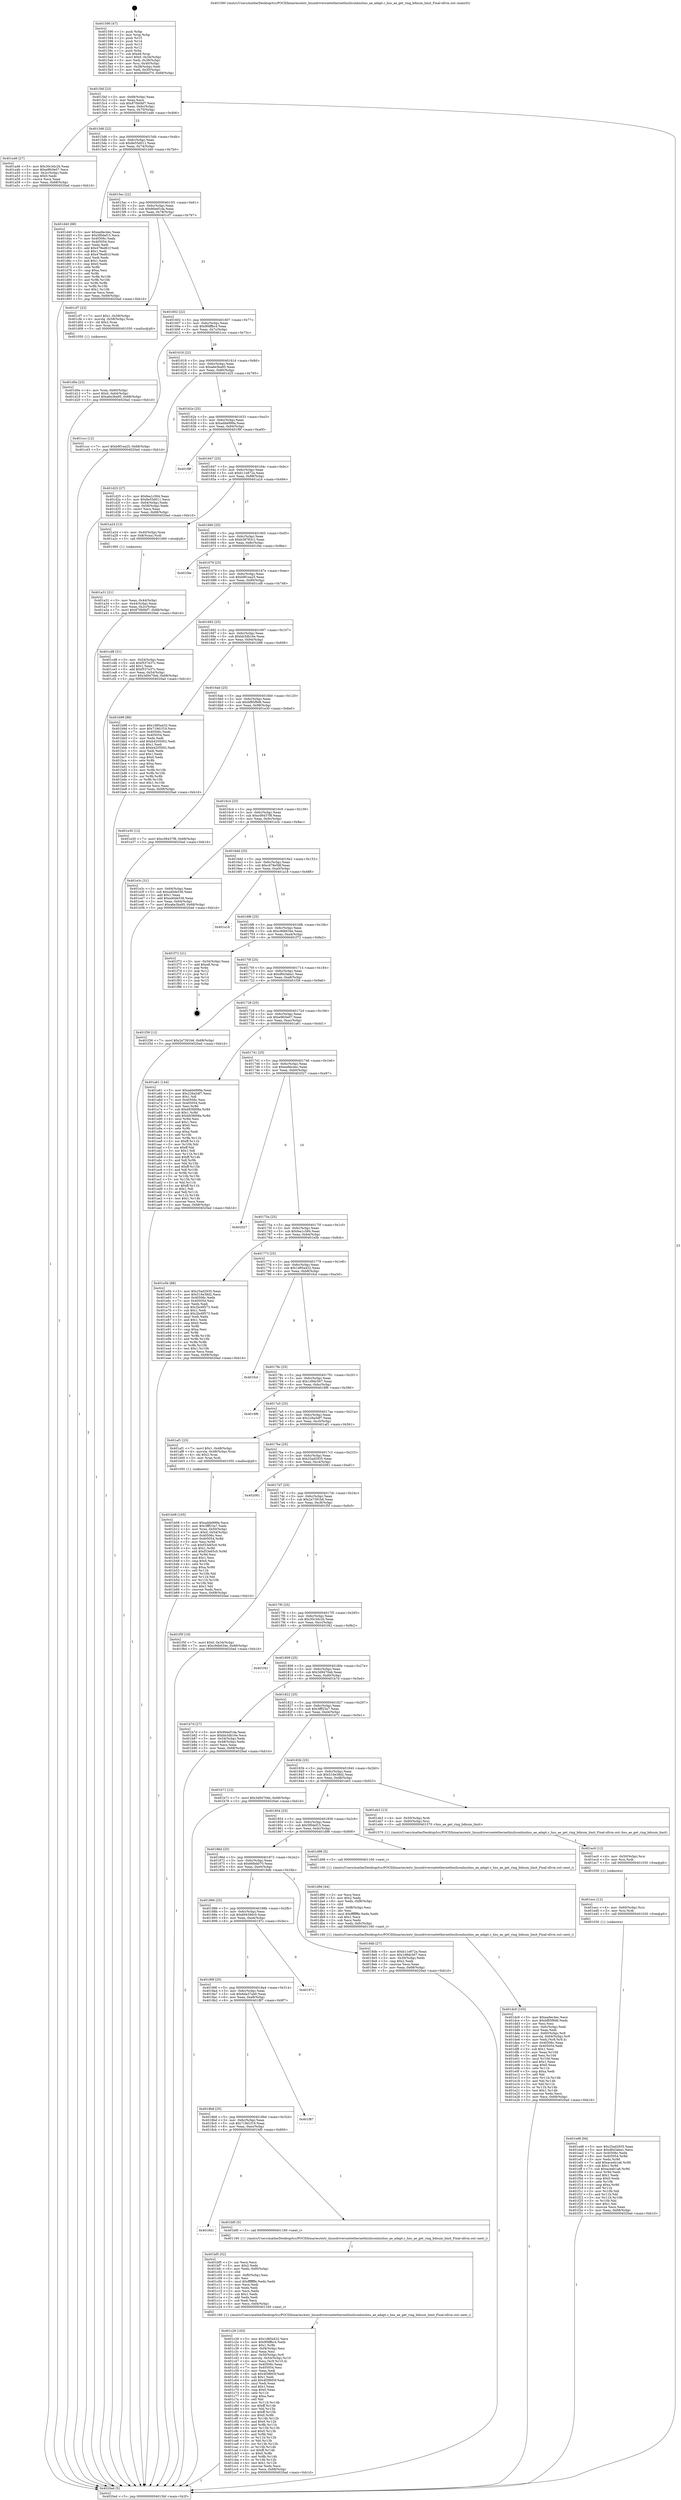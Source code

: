 digraph "0x401590" {
  label = "0x401590 (/mnt/c/Users/mathe/Desktop/tcc/POCII/binaries/extr_linuxdriversnetethernethisiliconhnshns_ae_adapt.c_hns_ae_get_ring_bdnum_limit_Final-ollvm.out::main(0))"
  labelloc = "t"
  node[shape=record]

  Entry [label="",width=0.3,height=0.3,shape=circle,fillcolor=black,style=filled]
  "0x4015bf" [label="{
     0x4015bf [23]\l
     | [instrs]\l
     &nbsp;&nbsp;0x4015bf \<+3\>: mov -0x68(%rbp),%eax\l
     &nbsp;&nbsp;0x4015c2 \<+2\>: mov %eax,%ecx\l
     &nbsp;&nbsp;0x4015c4 \<+6\>: sub $0x870b0bf7,%ecx\l
     &nbsp;&nbsp;0x4015ca \<+3\>: mov %eax,-0x6c(%rbp)\l
     &nbsp;&nbsp;0x4015cd \<+3\>: mov %ecx,-0x70(%rbp)\l
     &nbsp;&nbsp;0x4015d0 \<+6\>: je 0000000000401a46 \<main+0x4b6\>\l
  }"]
  "0x401a46" [label="{
     0x401a46 [27]\l
     | [instrs]\l
     &nbsp;&nbsp;0x401a46 \<+5\>: mov $0x30c3dc2b,%eax\l
     &nbsp;&nbsp;0x401a4b \<+5\>: mov $0xe9fc0e07,%ecx\l
     &nbsp;&nbsp;0x401a50 \<+3\>: mov -0x2c(%rbp),%edx\l
     &nbsp;&nbsp;0x401a53 \<+3\>: cmp $0x0,%edx\l
     &nbsp;&nbsp;0x401a56 \<+3\>: cmove %ecx,%eax\l
     &nbsp;&nbsp;0x401a59 \<+3\>: mov %eax,-0x68(%rbp)\l
     &nbsp;&nbsp;0x401a5c \<+5\>: jmp 00000000004020ad \<main+0xb1d\>\l
  }"]
  "0x4015d6" [label="{
     0x4015d6 [22]\l
     | [instrs]\l
     &nbsp;&nbsp;0x4015d6 \<+5\>: jmp 00000000004015db \<main+0x4b\>\l
     &nbsp;&nbsp;0x4015db \<+3\>: mov -0x6c(%rbp),%eax\l
     &nbsp;&nbsp;0x4015de \<+5\>: sub $0x8e55d011,%eax\l
     &nbsp;&nbsp;0x4015e3 \<+3\>: mov %eax,-0x74(%rbp)\l
     &nbsp;&nbsp;0x4015e6 \<+6\>: je 0000000000401d40 \<main+0x7b0\>\l
  }"]
  Exit [label="",width=0.3,height=0.3,shape=circle,fillcolor=black,style=filled,peripheries=2]
  "0x401d40" [label="{
     0x401d40 [88]\l
     | [instrs]\l
     &nbsp;&nbsp;0x401d40 \<+5\>: mov $0xea9ec4ec,%eax\l
     &nbsp;&nbsp;0x401d45 \<+5\>: mov $0x5f0def15,%ecx\l
     &nbsp;&nbsp;0x401d4a \<+7\>: mov 0x40506c,%edx\l
     &nbsp;&nbsp;0x401d51 \<+7\>: mov 0x405054,%esi\l
     &nbsp;&nbsp;0x401d58 \<+2\>: mov %edx,%edi\l
     &nbsp;&nbsp;0x401d5a \<+6\>: add $0x479ed61f,%edi\l
     &nbsp;&nbsp;0x401d60 \<+3\>: sub $0x1,%edi\l
     &nbsp;&nbsp;0x401d63 \<+6\>: sub $0x479ed61f,%edi\l
     &nbsp;&nbsp;0x401d69 \<+3\>: imul %edi,%edx\l
     &nbsp;&nbsp;0x401d6c \<+3\>: and $0x1,%edx\l
     &nbsp;&nbsp;0x401d6f \<+3\>: cmp $0x0,%edx\l
     &nbsp;&nbsp;0x401d72 \<+4\>: sete %r8b\l
     &nbsp;&nbsp;0x401d76 \<+3\>: cmp $0xa,%esi\l
     &nbsp;&nbsp;0x401d79 \<+4\>: setl %r9b\l
     &nbsp;&nbsp;0x401d7d \<+3\>: mov %r8b,%r10b\l
     &nbsp;&nbsp;0x401d80 \<+3\>: and %r9b,%r10b\l
     &nbsp;&nbsp;0x401d83 \<+3\>: xor %r9b,%r8b\l
     &nbsp;&nbsp;0x401d86 \<+3\>: or %r8b,%r10b\l
     &nbsp;&nbsp;0x401d89 \<+4\>: test $0x1,%r10b\l
     &nbsp;&nbsp;0x401d8d \<+3\>: cmovne %ecx,%eax\l
     &nbsp;&nbsp;0x401d90 \<+3\>: mov %eax,-0x68(%rbp)\l
     &nbsp;&nbsp;0x401d93 \<+5\>: jmp 00000000004020ad \<main+0xb1d\>\l
  }"]
  "0x4015ec" [label="{
     0x4015ec [22]\l
     | [instrs]\l
     &nbsp;&nbsp;0x4015ec \<+5\>: jmp 00000000004015f1 \<main+0x61\>\l
     &nbsp;&nbsp;0x4015f1 \<+3\>: mov -0x6c(%rbp),%eax\l
     &nbsp;&nbsp;0x4015f4 \<+5\>: sub $0x90eef1da,%eax\l
     &nbsp;&nbsp;0x4015f9 \<+3\>: mov %eax,-0x78(%rbp)\l
     &nbsp;&nbsp;0x4015fc \<+6\>: je 0000000000401cf7 \<main+0x767\>\l
  }"]
  "0x401ed8" [label="{
     0x401ed8 [94]\l
     | [instrs]\l
     &nbsp;&nbsp;0x401ed8 \<+5\>: mov $0x25ad2935,%eax\l
     &nbsp;&nbsp;0x401edd \<+5\>: mov $0xd843aba1,%ecx\l
     &nbsp;&nbsp;0x401ee2 \<+7\>: mov 0x40506c,%edx\l
     &nbsp;&nbsp;0x401ee9 \<+8\>: mov 0x405054,%r8d\l
     &nbsp;&nbsp;0x401ef1 \<+3\>: mov %edx,%r9d\l
     &nbsp;&nbsp;0x401ef4 \<+7\>: add $0xaceeb1a6,%r9d\l
     &nbsp;&nbsp;0x401efb \<+4\>: sub $0x1,%r9d\l
     &nbsp;&nbsp;0x401eff \<+7\>: sub $0xaceeb1a6,%r9d\l
     &nbsp;&nbsp;0x401f06 \<+4\>: imul %r9d,%edx\l
     &nbsp;&nbsp;0x401f0a \<+3\>: and $0x1,%edx\l
     &nbsp;&nbsp;0x401f0d \<+3\>: cmp $0x0,%edx\l
     &nbsp;&nbsp;0x401f10 \<+4\>: sete %r10b\l
     &nbsp;&nbsp;0x401f14 \<+4\>: cmp $0xa,%r8d\l
     &nbsp;&nbsp;0x401f18 \<+4\>: setl %r11b\l
     &nbsp;&nbsp;0x401f1c \<+3\>: mov %r10b,%bl\l
     &nbsp;&nbsp;0x401f1f \<+3\>: and %r11b,%bl\l
     &nbsp;&nbsp;0x401f22 \<+3\>: xor %r11b,%r10b\l
     &nbsp;&nbsp;0x401f25 \<+3\>: or %r10b,%bl\l
     &nbsp;&nbsp;0x401f28 \<+3\>: test $0x1,%bl\l
     &nbsp;&nbsp;0x401f2b \<+3\>: cmovne %ecx,%eax\l
     &nbsp;&nbsp;0x401f2e \<+3\>: mov %eax,-0x68(%rbp)\l
     &nbsp;&nbsp;0x401f31 \<+5\>: jmp 00000000004020ad \<main+0xb1d\>\l
  }"]
  "0x401cf7" [label="{
     0x401cf7 [23]\l
     | [instrs]\l
     &nbsp;&nbsp;0x401cf7 \<+7\>: movl $0x1,-0x58(%rbp)\l
     &nbsp;&nbsp;0x401cfe \<+4\>: movslq -0x58(%rbp),%rax\l
     &nbsp;&nbsp;0x401d02 \<+4\>: shl $0x2,%rax\l
     &nbsp;&nbsp;0x401d06 \<+3\>: mov %rax,%rdi\l
     &nbsp;&nbsp;0x401d09 \<+5\>: call 0000000000401050 \<malloc@plt\>\l
     | [calls]\l
     &nbsp;&nbsp;0x401050 \{1\} (unknown)\l
  }"]
  "0x401602" [label="{
     0x401602 [22]\l
     | [instrs]\l
     &nbsp;&nbsp;0x401602 \<+5\>: jmp 0000000000401607 \<main+0x77\>\l
     &nbsp;&nbsp;0x401607 \<+3\>: mov -0x6c(%rbp),%eax\l
     &nbsp;&nbsp;0x40160a \<+5\>: sub $0x9f4ffbc4,%eax\l
     &nbsp;&nbsp;0x40160f \<+3\>: mov %eax,-0x7c(%rbp)\l
     &nbsp;&nbsp;0x401612 \<+6\>: je 0000000000401ccc \<main+0x73c\>\l
  }"]
  "0x401ecc" [label="{
     0x401ecc [12]\l
     | [instrs]\l
     &nbsp;&nbsp;0x401ecc \<+4\>: mov -0x60(%rbp),%rsi\l
     &nbsp;&nbsp;0x401ed0 \<+3\>: mov %rsi,%rdi\l
     &nbsp;&nbsp;0x401ed3 \<+5\>: call 0000000000401030 \<free@plt\>\l
     | [calls]\l
     &nbsp;&nbsp;0x401030 \{1\} (unknown)\l
  }"]
  "0x401ccc" [label="{
     0x401ccc [12]\l
     | [instrs]\l
     &nbsp;&nbsp;0x401ccc \<+7\>: movl $0xb9f1ea25,-0x68(%rbp)\l
     &nbsp;&nbsp;0x401cd3 \<+5\>: jmp 00000000004020ad \<main+0xb1d\>\l
  }"]
  "0x401618" [label="{
     0x401618 [22]\l
     | [instrs]\l
     &nbsp;&nbsp;0x401618 \<+5\>: jmp 000000000040161d \<main+0x8d\>\l
     &nbsp;&nbsp;0x40161d \<+3\>: mov -0x6c(%rbp),%eax\l
     &nbsp;&nbsp;0x401620 \<+5\>: sub $0xa6e3ba95,%eax\l
     &nbsp;&nbsp;0x401625 \<+3\>: mov %eax,-0x80(%rbp)\l
     &nbsp;&nbsp;0x401628 \<+6\>: je 0000000000401d25 \<main+0x795\>\l
  }"]
  "0x401ec0" [label="{
     0x401ec0 [12]\l
     | [instrs]\l
     &nbsp;&nbsp;0x401ec0 \<+4\>: mov -0x50(%rbp),%rsi\l
     &nbsp;&nbsp;0x401ec4 \<+3\>: mov %rsi,%rdi\l
     &nbsp;&nbsp;0x401ec7 \<+5\>: call 0000000000401030 \<free@plt\>\l
     | [calls]\l
     &nbsp;&nbsp;0x401030 \{1\} (unknown)\l
  }"]
  "0x401d25" [label="{
     0x401d25 [27]\l
     | [instrs]\l
     &nbsp;&nbsp;0x401d25 \<+5\>: mov $0xfea1c584,%eax\l
     &nbsp;&nbsp;0x401d2a \<+5\>: mov $0x8e55d011,%ecx\l
     &nbsp;&nbsp;0x401d2f \<+3\>: mov -0x64(%rbp),%edx\l
     &nbsp;&nbsp;0x401d32 \<+3\>: cmp -0x58(%rbp),%edx\l
     &nbsp;&nbsp;0x401d35 \<+3\>: cmovl %ecx,%eax\l
     &nbsp;&nbsp;0x401d38 \<+3\>: mov %eax,-0x68(%rbp)\l
     &nbsp;&nbsp;0x401d3b \<+5\>: jmp 00000000004020ad \<main+0xb1d\>\l
  }"]
  "0x40162e" [label="{
     0x40162e [25]\l
     | [instrs]\l
     &nbsp;&nbsp;0x40162e \<+5\>: jmp 0000000000401633 \<main+0xa3\>\l
     &nbsp;&nbsp;0x401633 \<+3\>: mov -0x6c(%rbp),%eax\l
     &nbsp;&nbsp;0x401636 \<+5\>: sub $0xadde999a,%eax\l
     &nbsp;&nbsp;0x40163b \<+6\>: mov %eax,-0x84(%rbp)\l
     &nbsp;&nbsp;0x401641 \<+6\>: je 0000000000401f9f \<main+0xa0f\>\l
  }"]
  "0x401dc9" [label="{
     0x401dc9 [103]\l
     | [instrs]\l
     &nbsp;&nbsp;0x401dc9 \<+5\>: mov $0xea9ec4ec,%ecx\l
     &nbsp;&nbsp;0x401dce \<+5\>: mov $0xbf85f9d6,%edx\l
     &nbsp;&nbsp;0x401dd3 \<+2\>: xor %esi,%esi\l
     &nbsp;&nbsp;0x401dd5 \<+6\>: mov -0xfc(%rbp),%edi\l
     &nbsp;&nbsp;0x401ddb \<+3\>: imul %eax,%edi\l
     &nbsp;&nbsp;0x401dde \<+4\>: mov -0x60(%rbp),%r8\l
     &nbsp;&nbsp;0x401de2 \<+4\>: movslq -0x64(%rbp),%r9\l
     &nbsp;&nbsp;0x401de6 \<+4\>: mov %edi,(%r8,%r9,4)\l
     &nbsp;&nbsp;0x401dea \<+7\>: mov 0x40506c,%eax\l
     &nbsp;&nbsp;0x401df1 \<+7\>: mov 0x405054,%edi\l
     &nbsp;&nbsp;0x401df8 \<+3\>: sub $0x1,%esi\l
     &nbsp;&nbsp;0x401dfb \<+3\>: mov %eax,%r10d\l
     &nbsp;&nbsp;0x401dfe \<+3\>: add %esi,%r10d\l
     &nbsp;&nbsp;0x401e01 \<+4\>: imul %r10d,%eax\l
     &nbsp;&nbsp;0x401e05 \<+3\>: and $0x1,%eax\l
     &nbsp;&nbsp;0x401e08 \<+3\>: cmp $0x0,%eax\l
     &nbsp;&nbsp;0x401e0b \<+4\>: sete %r11b\l
     &nbsp;&nbsp;0x401e0f \<+3\>: cmp $0xa,%edi\l
     &nbsp;&nbsp;0x401e12 \<+3\>: setl %bl\l
     &nbsp;&nbsp;0x401e15 \<+3\>: mov %r11b,%r14b\l
     &nbsp;&nbsp;0x401e18 \<+3\>: and %bl,%r14b\l
     &nbsp;&nbsp;0x401e1b \<+3\>: xor %bl,%r11b\l
     &nbsp;&nbsp;0x401e1e \<+3\>: or %r11b,%r14b\l
     &nbsp;&nbsp;0x401e21 \<+4\>: test $0x1,%r14b\l
     &nbsp;&nbsp;0x401e25 \<+3\>: cmovne %edx,%ecx\l
     &nbsp;&nbsp;0x401e28 \<+3\>: mov %ecx,-0x68(%rbp)\l
     &nbsp;&nbsp;0x401e2b \<+5\>: jmp 00000000004020ad \<main+0xb1d\>\l
  }"]
  "0x401f9f" [label="{
     0x401f9f\l
  }", style=dashed]
  "0x401647" [label="{
     0x401647 [25]\l
     | [instrs]\l
     &nbsp;&nbsp;0x401647 \<+5\>: jmp 000000000040164c \<main+0xbc\>\l
     &nbsp;&nbsp;0x40164c \<+3\>: mov -0x6c(%rbp),%eax\l
     &nbsp;&nbsp;0x40164f \<+5\>: sub $0xb11e872a,%eax\l
     &nbsp;&nbsp;0x401654 \<+6\>: mov %eax,-0x88(%rbp)\l
     &nbsp;&nbsp;0x40165a \<+6\>: je 0000000000401a24 \<main+0x494\>\l
  }"]
  "0x401d9d" [label="{
     0x401d9d [44]\l
     | [instrs]\l
     &nbsp;&nbsp;0x401d9d \<+2\>: xor %ecx,%ecx\l
     &nbsp;&nbsp;0x401d9f \<+5\>: mov $0x2,%edx\l
     &nbsp;&nbsp;0x401da4 \<+6\>: mov %edx,-0xf8(%rbp)\l
     &nbsp;&nbsp;0x401daa \<+1\>: cltd\l
     &nbsp;&nbsp;0x401dab \<+6\>: mov -0xf8(%rbp),%esi\l
     &nbsp;&nbsp;0x401db1 \<+2\>: idiv %esi\l
     &nbsp;&nbsp;0x401db3 \<+6\>: imul $0xfffffffe,%edx,%edx\l
     &nbsp;&nbsp;0x401db9 \<+3\>: sub $0x1,%ecx\l
     &nbsp;&nbsp;0x401dbc \<+2\>: sub %ecx,%edx\l
     &nbsp;&nbsp;0x401dbe \<+6\>: mov %edx,-0xfc(%rbp)\l
     &nbsp;&nbsp;0x401dc4 \<+5\>: call 0000000000401160 \<next_i\>\l
     | [calls]\l
     &nbsp;&nbsp;0x401160 \{1\} (/mnt/c/Users/mathe/Desktop/tcc/POCII/binaries/extr_linuxdriversnetethernethisiliconhnshns_ae_adapt.c_hns_ae_get_ring_bdnum_limit_Final-ollvm.out::next_i)\l
  }"]
  "0x401a24" [label="{
     0x401a24 [13]\l
     | [instrs]\l
     &nbsp;&nbsp;0x401a24 \<+4\>: mov -0x40(%rbp),%rax\l
     &nbsp;&nbsp;0x401a28 \<+4\>: mov 0x8(%rax),%rdi\l
     &nbsp;&nbsp;0x401a2c \<+5\>: call 0000000000401060 \<atoi@plt\>\l
     | [calls]\l
     &nbsp;&nbsp;0x401060 \{1\} (unknown)\l
  }"]
  "0x401660" [label="{
     0x401660 [25]\l
     | [instrs]\l
     &nbsp;&nbsp;0x401660 \<+5\>: jmp 0000000000401665 \<main+0xd5\>\l
     &nbsp;&nbsp;0x401665 \<+3\>: mov -0x6c(%rbp),%eax\l
     &nbsp;&nbsp;0x401668 \<+5\>: sub $0xb38783c1,%eax\l
     &nbsp;&nbsp;0x40166d \<+6\>: mov %eax,-0x8c(%rbp)\l
     &nbsp;&nbsp;0x401673 \<+6\>: je 0000000000401f4e \<main+0x9be\>\l
  }"]
  "0x401d0e" [label="{
     0x401d0e [23]\l
     | [instrs]\l
     &nbsp;&nbsp;0x401d0e \<+4\>: mov %rax,-0x60(%rbp)\l
     &nbsp;&nbsp;0x401d12 \<+7\>: movl $0x0,-0x64(%rbp)\l
     &nbsp;&nbsp;0x401d19 \<+7\>: movl $0xa6e3ba95,-0x68(%rbp)\l
     &nbsp;&nbsp;0x401d20 \<+5\>: jmp 00000000004020ad \<main+0xb1d\>\l
  }"]
  "0x401f4e" [label="{
     0x401f4e\l
  }", style=dashed]
  "0x401679" [label="{
     0x401679 [25]\l
     | [instrs]\l
     &nbsp;&nbsp;0x401679 \<+5\>: jmp 000000000040167e \<main+0xee\>\l
     &nbsp;&nbsp;0x40167e \<+3\>: mov -0x6c(%rbp),%eax\l
     &nbsp;&nbsp;0x401681 \<+5\>: sub $0xb9f1ea25,%eax\l
     &nbsp;&nbsp;0x401686 \<+6\>: mov %eax,-0x90(%rbp)\l
     &nbsp;&nbsp;0x40168c \<+6\>: je 0000000000401cd8 \<main+0x748\>\l
  }"]
  "0x401c29" [label="{
     0x401c29 [163]\l
     | [instrs]\l
     &nbsp;&nbsp;0x401c29 \<+5\>: mov $0x1d85a432,%ecx\l
     &nbsp;&nbsp;0x401c2e \<+5\>: mov $0x9f4ffbc4,%edx\l
     &nbsp;&nbsp;0x401c33 \<+3\>: mov $0x1,%r8b\l
     &nbsp;&nbsp;0x401c36 \<+6\>: mov -0xf4(%rbp),%esi\l
     &nbsp;&nbsp;0x401c3c \<+3\>: imul %eax,%esi\l
     &nbsp;&nbsp;0x401c3f \<+4\>: mov -0x50(%rbp),%r9\l
     &nbsp;&nbsp;0x401c43 \<+4\>: movslq -0x54(%rbp),%r10\l
     &nbsp;&nbsp;0x401c47 \<+4\>: mov %esi,(%r9,%r10,4)\l
     &nbsp;&nbsp;0x401c4b \<+7\>: mov 0x40506c,%eax\l
     &nbsp;&nbsp;0x401c52 \<+7\>: mov 0x405054,%esi\l
     &nbsp;&nbsp;0x401c59 \<+2\>: mov %eax,%edi\l
     &nbsp;&nbsp;0x401c5b \<+6\>: sub $0x4f3f665f,%edi\l
     &nbsp;&nbsp;0x401c61 \<+3\>: sub $0x1,%edi\l
     &nbsp;&nbsp;0x401c64 \<+6\>: add $0x4f3f665f,%edi\l
     &nbsp;&nbsp;0x401c6a \<+3\>: imul %edi,%eax\l
     &nbsp;&nbsp;0x401c6d \<+3\>: and $0x1,%eax\l
     &nbsp;&nbsp;0x401c70 \<+3\>: cmp $0x0,%eax\l
     &nbsp;&nbsp;0x401c73 \<+4\>: sete %r11b\l
     &nbsp;&nbsp;0x401c77 \<+3\>: cmp $0xa,%esi\l
     &nbsp;&nbsp;0x401c7a \<+3\>: setl %bl\l
     &nbsp;&nbsp;0x401c7d \<+3\>: mov %r11b,%r14b\l
     &nbsp;&nbsp;0x401c80 \<+4\>: xor $0xff,%r14b\l
     &nbsp;&nbsp;0x401c84 \<+3\>: mov %bl,%r15b\l
     &nbsp;&nbsp;0x401c87 \<+4\>: xor $0xff,%r15b\l
     &nbsp;&nbsp;0x401c8b \<+4\>: xor $0x0,%r8b\l
     &nbsp;&nbsp;0x401c8f \<+3\>: mov %r14b,%r12b\l
     &nbsp;&nbsp;0x401c92 \<+4\>: and $0x0,%r12b\l
     &nbsp;&nbsp;0x401c96 \<+3\>: and %r8b,%r11b\l
     &nbsp;&nbsp;0x401c99 \<+3\>: mov %r15b,%r13b\l
     &nbsp;&nbsp;0x401c9c \<+4\>: and $0x0,%r13b\l
     &nbsp;&nbsp;0x401ca0 \<+3\>: and %r8b,%bl\l
     &nbsp;&nbsp;0x401ca3 \<+3\>: or %r11b,%r12b\l
     &nbsp;&nbsp;0x401ca6 \<+3\>: or %bl,%r13b\l
     &nbsp;&nbsp;0x401ca9 \<+3\>: xor %r13b,%r12b\l
     &nbsp;&nbsp;0x401cac \<+3\>: or %r15b,%r14b\l
     &nbsp;&nbsp;0x401caf \<+4\>: xor $0xff,%r14b\l
     &nbsp;&nbsp;0x401cb3 \<+4\>: or $0x0,%r8b\l
     &nbsp;&nbsp;0x401cb7 \<+3\>: and %r8b,%r14b\l
     &nbsp;&nbsp;0x401cba \<+3\>: or %r14b,%r12b\l
     &nbsp;&nbsp;0x401cbd \<+4\>: test $0x1,%r12b\l
     &nbsp;&nbsp;0x401cc1 \<+3\>: cmovne %edx,%ecx\l
     &nbsp;&nbsp;0x401cc4 \<+3\>: mov %ecx,-0x68(%rbp)\l
     &nbsp;&nbsp;0x401cc7 \<+5\>: jmp 00000000004020ad \<main+0xb1d\>\l
  }"]
  "0x401cd8" [label="{
     0x401cd8 [31]\l
     | [instrs]\l
     &nbsp;&nbsp;0x401cd8 \<+3\>: mov -0x54(%rbp),%eax\l
     &nbsp;&nbsp;0x401cdb \<+5\>: sub $0xf537e37c,%eax\l
     &nbsp;&nbsp;0x401ce0 \<+3\>: add $0x1,%eax\l
     &nbsp;&nbsp;0x401ce3 \<+5\>: add $0xf537e37c,%eax\l
     &nbsp;&nbsp;0x401ce8 \<+3\>: mov %eax,-0x54(%rbp)\l
     &nbsp;&nbsp;0x401ceb \<+7\>: movl $0x3d9470eb,-0x68(%rbp)\l
     &nbsp;&nbsp;0x401cf2 \<+5\>: jmp 00000000004020ad \<main+0xb1d\>\l
  }"]
  "0x401692" [label="{
     0x401692 [25]\l
     | [instrs]\l
     &nbsp;&nbsp;0x401692 \<+5\>: jmp 0000000000401697 \<main+0x107\>\l
     &nbsp;&nbsp;0x401697 \<+3\>: mov -0x6c(%rbp),%eax\l
     &nbsp;&nbsp;0x40169a \<+5\>: sub $0xbb3db16e,%eax\l
     &nbsp;&nbsp;0x40169f \<+6\>: mov %eax,-0x94(%rbp)\l
     &nbsp;&nbsp;0x4016a5 \<+6\>: je 0000000000401b98 \<main+0x608\>\l
  }"]
  "0x401bf5" [label="{
     0x401bf5 [52]\l
     | [instrs]\l
     &nbsp;&nbsp;0x401bf5 \<+2\>: xor %ecx,%ecx\l
     &nbsp;&nbsp;0x401bf7 \<+5\>: mov $0x2,%edx\l
     &nbsp;&nbsp;0x401bfc \<+6\>: mov %edx,-0xf0(%rbp)\l
     &nbsp;&nbsp;0x401c02 \<+1\>: cltd\l
     &nbsp;&nbsp;0x401c03 \<+6\>: mov -0xf0(%rbp),%esi\l
     &nbsp;&nbsp;0x401c09 \<+2\>: idiv %esi\l
     &nbsp;&nbsp;0x401c0b \<+6\>: imul $0xfffffffe,%edx,%edx\l
     &nbsp;&nbsp;0x401c11 \<+2\>: mov %ecx,%edi\l
     &nbsp;&nbsp;0x401c13 \<+2\>: sub %edx,%edi\l
     &nbsp;&nbsp;0x401c15 \<+2\>: mov %ecx,%edx\l
     &nbsp;&nbsp;0x401c17 \<+3\>: sub $0x1,%edx\l
     &nbsp;&nbsp;0x401c1a \<+2\>: add %edx,%edi\l
     &nbsp;&nbsp;0x401c1c \<+2\>: sub %edi,%ecx\l
     &nbsp;&nbsp;0x401c1e \<+6\>: mov %ecx,-0xf4(%rbp)\l
     &nbsp;&nbsp;0x401c24 \<+5\>: call 0000000000401160 \<next_i\>\l
     | [calls]\l
     &nbsp;&nbsp;0x401160 \{1\} (/mnt/c/Users/mathe/Desktop/tcc/POCII/binaries/extr_linuxdriversnetethernethisiliconhnshns_ae_adapt.c_hns_ae_get_ring_bdnum_limit_Final-ollvm.out::next_i)\l
  }"]
  "0x401b98" [label="{
     0x401b98 [88]\l
     | [instrs]\l
     &nbsp;&nbsp;0x401b98 \<+5\>: mov $0x1d85a432,%eax\l
     &nbsp;&nbsp;0x401b9d \<+5\>: mov $0x719d1f19,%ecx\l
     &nbsp;&nbsp;0x401ba2 \<+7\>: mov 0x40506c,%edx\l
     &nbsp;&nbsp;0x401ba9 \<+7\>: mov 0x405054,%esi\l
     &nbsp;&nbsp;0x401bb0 \<+2\>: mov %edx,%edi\l
     &nbsp;&nbsp;0x401bb2 \<+6\>: add $0xb4205002,%edi\l
     &nbsp;&nbsp;0x401bb8 \<+3\>: sub $0x1,%edi\l
     &nbsp;&nbsp;0x401bbb \<+6\>: sub $0xb4205002,%edi\l
     &nbsp;&nbsp;0x401bc1 \<+3\>: imul %edi,%edx\l
     &nbsp;&nbsp;0x401bc4 \<+3\>: and $0x1,%edx\l
     &nbsp;&nbsp;0x401bc7 \<+3\>: cmp $0x0,%edx\l
     &nbsp;&nbsp;0x401bca \<+4\>: sete %r8b\l
     &nbsp;&nbsp;0x401bce \<+3\>: cmp $0xa,%esi\l
     &nbsp;&nbsp;0x401bd1 \<+4\>: setl %r9b\l
     &nbsp;&nbsp;0x401bd5 \<+3\>: mov %r8b,%r10b\l
     &nbsp;&nbsp;0x401bd8 \<+3\>: and %r9b,%r10b\l
     &nbsp;&nbsp;0x401bdb \<+3\>: xor %r9b,%r8b\l
     &nbsp;&nbsp;0x401bde \<+3\>: or %r8b,%r10b\l
     &nbsp;&nbsp;0x401be1 \<+4\>: test $0x1,%r10b\l
     &nbsp;&nbsp;0x401be5 \<+3\>: cmovne %ecx,%eax\l
     &nbsp;&nbsp;0x401be8 \<+3\>: mov %eax,-0x68(%rbp)\l
     &nbsp;&nbsp;0x401beb \<+5\>: jmp 00000000004020ad \<main+0xb1d\>\l
  }"]
  "0x4016ab" [label="{
     0x4016ab [25]\l
     | [instrs]\l
     &nbsp;&nbsp;0x4016ab \<+5\>: jmp 00000000004016b0 \<main+0x120\>\l
     &nbsp;&nbsp;0x4016b0 \<+3\>: mov -0x6c(%rbp),%eax\l
     &nbsp;&nbsp;0x4016b3 \<+5\>: sub $0xbf85f9d6,%eax\l
     &nbsp;&nbsp;0x4016b8 \<+6\>: mov %eax,-0x98(%rbp)\l
     &nbsp;&nbsp;0x4016be \<+6\>: je 0000000000401e30 \<main+0x8a0\>\l
  }"]
  "0x4018d1" [label="{
     0x4018d1\l
  }", style=dashed]
  "0x401e30" [label="{
     0x401e30 [12]\l
     | [instrs]\l
     &nbsp;&nbsp;0x401e30 \<+7\>: movl $0xc08437f8,-0x68(%rbp)\l
     &nbsp;&nbsp;0x401e37 \<+5\>: jmp 00000000004020ad \<main+0xb1d\>\l
  }"]
  "0x4016c4" [label="{
     0x4016c4 [25]\l
     | [instrs]\l
     &nbsp;&nbsp;0x4016c4 \<+5\>: jmp 00000000004016c9 \<main+0x139\>\l
     &nbsp;&nbsp;0x4016c9 \<+3\>: mov -0x6c(%rbp),%eax\l
     &nbsp;&nbsp;0x4016cc \<+5\>: sub $0xc08437f8,%eax\l
     &nbsp;&nbsp;0x4016d1 \<+6\>: mov %eax,-0x9c(%rbp)\l
     &nbsp;&nbsp;0x4016d7 \<+6\>: je 0000000000401e3c \<main+0x8ac\>\l
  }"]
  "0x401bf0" [label="{
     0x401bf0 [5]\l
     | [instrs]\l
     &nbsp;&nbsp;0x401bf0 \<+5\>: call 0000000000401160 \<next_i\>\l
     | [calls]\l
     &nbsp;&nbsp;0x401160 \{1\} (/mnt/c/Users/mathe/Desktop/tcc/POCII/binaries/extr_linuxdriversnetethernethisiliconhnshns_ae_adapt.c_hns_ae_get_ring_bdnum_limit_Final-ollvm.out::next_i)\l
  }"]
  "0x401e3c" [label="{
     0x401e3c [31]\l
     | [instrs]\l
     &nbsp;&nbsp;0x401e3c \<+3\>: mov -0x64(%rbp),%eax\l
     &nbsp;&nbsp;0x401e3f \<+5\>: sub $0xa40de536,%eax\l
     &nbsp;&nbsp;0x401e44 \<+3\>: add $0x1,%eax\l
     &nbsp;&nbsp;0x401e47 \<+5\>: add $0xa40de536,%eax\l
     &nbsp;&nbsp;0x401e4c \<+3\>: mov %eax,-0x64(%rbp)\l
     &nbsp;&nbsp;0x401e4f \<+7\>: movl $0xa6e3ba95,-0x68(%rbp)\l
     &nbsp;&nbsp;0x401e56 \<+5\>: jmp 00000000004020ad \<main+0xb1d\>\l
  }"]
  "0x4016dd" [label="{
     0x4016dd [25]\l
     | [instrs]\l
     &nbsp;&nbsp;0x4016dd \<+5\>: jmp 00000000004016e2 \<main+0x152\>\l
     &nbsp;&nbsp;0x4016e2 \<+3\>: mov -0x6c(%rbp),%eax\l
     &nbsp;&nbsp;0x4016e5 \<+5\>: sub $0xc678e58f,%eax\l
     &nbsp;&nbsp;0x4016ea \<+6\>: mov %eax,-0xa0(%rbp)\l
     &nbsp;&nbsp;0x4016f0 \<+6\>: je 0000000000401a18 \<main+0x488\>\l
  }"]
  "0x4018b8" [label="{
     0x4018b8 [25]\l
     | [instrs]\l
     &nbsp;&nbsp;0x4018b8 \<+5\>: jmp 00000000004018bd \<main+0x32d\>\l
     &nbsp;&nbsp;0x4018bd \<+3\>: mov -0x6c(%rbp),%eax\l
     &nbsp;&nbsp;0x4018c0 \<+5\>: sub $0x719d1f19,%eax\l
     &nbsp;&nbsp;0x4018c5 \<+6\>: mov %eax,-0xec(%rbp)\l
     &nbsp;&nbsp;0x4018cb \<+6\>: je 0000000000401bf0 \<main+0x660\>\l
  }"]
  "0x401a18" [label="{
     0x401a18\l
  }", style=dashed]
  "0x4016f6" [label="{
     0x4016f6 [25]\l
     | [instrs]\l
     &nbsp;&nbsp;0x4016f6 \<+5\>: jmp 00000000004016fb \<main+0x16b\>\l
     &nbsp;&nbsp;0x4016fb \<+3\>: mov -0x6c(%rbp),%eax\l
     &nbsp;&nbsp;0x4016fe \<+5\>: sub $0xc9db634e,%eax\l
     &nbsp;&nbsp;0x401703 \<+6\>: mov %eax,-0xa4(%rbp)\l
     &nbsp;&nbsp;0x401709 \<+6\>: je 0000000000401f72 \<main+0x9e2\>\l
  }"]
  "0x401f87" [label="{
     0x401f87\l
  }", style=dashed]
  "0x401f72" [label="{
     0x401f72 [21]\l
     | [instrs]\l
     &nbsp;&nbsp;0x401f72 \<+3\>: mov -0x34(%rbp),%eax\l
     &nbsp;&nbsp;0x401f75 \<+7\>: add $0xe8,%rsp\l
     &nbsp;&nbsp;0x401f7c \<+1\>: pop %rbx\l
     &nbsp;&nbsp;0x401f7d \<+2\>: pop %r12\l
     &nbsp;&nbsp;0x401f7f \<+2\>: pop %r13\l
     &nbsp;&nbsp;0x401f81 \<+2\>: pop %r14\l
     &nbsp;&nbsp;0x401f83 \<+2\>: pop %r15\l
     &nbsp;&nbsp;0x401f85 \<+1\>: pop %rbp\l
     &nbsp;&nbsp;0x401f86 \<+1\>: ret\l
  }"]
  "0x40170f" [label="{
     0x40170f [25]\l
     | [instrs]\l
     &nbsp;&nbsp;0x40170f \<+5\>: jmp 0000000000401714 \<main+0x184\>\l
     &nbsp;&nbsp;0x401714 \<+3\>: mov -0x6c(%rbp),%eax\l
     &nbsp;&nbsp;0x401717 \<+5\>: sub $0xd843aba1,%eax\l
     &nbsp;&nbsp;0x40171c \<+6\>: mov %eax,-0xa8(%rbp)\l
     &nbsp;&nbsp;0x401722 \<+6\>: je 0000000000401f36 \<main+0x9a6\>\l
  }"]
  "0x40189f" [label="{
     0x40189f [25]\l
     | [instrs]\l
     &nbsp;&nbsp;0x40189f \<+5\>: jmp 00000000004018a4 \<main+0x314\>\l
     &nbsp;&nbsp;0x4018a4 \<+3\>: mov -0x6c(%rbp),%eax\l
     &nbsp;&nbsp;0x4018a7 \<+5\>: sub $0x6da37ab0,%eax\l
     &nbsp;&nbsp;0x4018ac \<+6\>: mov %eax,-0xe8(%rbp)\l
     &nbsp;&nbsp;0x4018b2 \<+6\>: je 0000000000401f87 \<main+0x9f7\>\l
  }"]
  "0x401f36" [label="{
     0x401f36 [12]\l
     | [instrs]\l
     &nbsp;&nbsp;0x401f36 \<+7\>: movl $0x2a7391b6,-0x68(%rbp)\l
     &nbsp;&nbsp;0x401f3d \<+5\>: jmp 00000000004020ad \<main+0xb1d\>\l
  }"]
  "0x401728" [label="{
     0x401728 [25]\l
     | [instrs]\l
     &nbsp;&nbsp;0x401728 \<+5\>: jmp 000000000040172d \<main+0x19d\>\l
     &nbsp;&nbsp;0x40172d \<+3\>: mov -0x6c(%rbp),%eax\l
     &nbsp;&nbsp;0x401730 \<+5\>: sub $0xe9fc0e07,%eax\l
     &nbsp;&nbsp;0x401735 \<+6\>: mov %eax,-0xac(%rbp)\l
     &nbsp;&nbsp;0x40173b \<+6\>: je 0000000000401a61 \<main+0x4d1\>\l
  }"]
  "0x40197c" [label="{
     0x40197c\l
  }", style=dashed]
  "0x401a61" [label="{
     0x401a61 [144]\l
     | [instrs]\l
     &nbsp;&nbsp;0x401a61 \<+5\>: mov $0xadde999a,%eax\l
     &nbsp;&nbsp;0x401a66 \<+5\>: mov $0x226a5df7,%ecx\l
     &nbsp;&nbsp;0x401a6b \<+2\>: mov $0x1,%dl\l
     &nbsp;&nbsp;0x401a6d \<+7\>: mov 0x40506c,%esi\l
     &nbsp;&nbsp;0x401a74 \<+7\>: mov 0x405054,%edi\l
     &nbsp;&nbsp;0x401a7b \<+3\>: mov %esi,%r8d\l
     &nbsp;&nbsp;0x401a7e \<+7\>: sub $0xb83fd08a,%r8d\l
     &nbsp;&nbsp;0x401a85 \<+4\>: sub $0x1,%r8d\l
     &nbsp;&nbsp;0x401a89 \<+7\>: add $0xb83fd08a,%r8d\l
     &nbsp;&nbsp;0x401a90 \<+4\>: imul %r8d,%esi\l
     &nbsp;&nbsp;0x401a94 \<+3\>: and $0x1,%esi\l
     &nbsp;&nbsp;0x401a97 \<+3\>: cmp $0x0,%esi\l
     &nbsp;&nbsp;0x401a9a \<+4\>: sete %r9b\l
     &nbsp;&nbsp;0x401a9e \<+3\>: cmp $0xa,%edi\l
     &nbsp;&nbsp;0x401aa1 \<+4\>: setl %r10b\l
     &nbsp;&nbsp;0x401aa5 \<+3\>: mov %r9b,%r11b\l
     &nbsp;&nbsp;0x401aa8 \<+4\>: xor $0xff,%r11b\l
     &nbsp;&nbsp;0x401aac \<+3\>: mov %r10b,%bl\l
     &nbsp;&nbsp;0x401aaf \<+3\>: xor $0xff,%bl\l
     &nbsp;&nbsp;0x401ab2 \<+3\>: xor $0x1,%dl\l
     &nbsp;&nbsp;0x401ab5 \<+3\>: mov %r11b,%r14b\l
     &nbsp;&nbsp;0x401ab8 \<+4\>: and $0xff,%r14b\l
     &nbsp;&nbsp;0x401abc \<+3\>: and %dl,%r9b\l
     &nbsp;&nbsp;0x401abf \<+3\>: mov %bl,%r15b\l
     &nbsp;&nbsp;0x401ac2 \<+4\>: and $0xff,%r15b\l
     &nbsp;&nbsp;0x401ac6 \<+3\>: and %dl,%r10b\l
     &nbsp;&nbsp;0x401ac9 \<+3\>: or %r9b,%r14b\l
     &nbsp;&nbsp;0x401acc \<+3\>: or %r10b,%r15b\l
     &nbsp;&nbsp;0x401acf \<+3\>: xor %r15b,%r14b\l
     &nbsp;&nbsp;0x401ad2 \<+3\>: or %bl,%r11b\l
     &nbsp;&nbsp;0x401ad5 \<+4\>: xor $0xff,%r11b\l
     &nbsp;&nbsp;0x401ad9 \<+3\>: or $0x1,%dl\l
     &nbsp;&nbsp;0x401adc \<+3\>: and %dl,%r11b\l
     &nbsp;&nbsp;0x401adf \<+3\>: or %r11b,%r14b\l
     &nbsp;&nbsp;0x401ae2 \<+4\>: test $0x1,%r14b\l
     &nbsp;&nbsp;0x401ae6 \<+3\>: cmovne %ecx,%eax\l
     &nbsp;&nbsp;0x401ae9 \<+3\>: mov %eax,-0x68(%rbp)\l
     &nbsp;&nbsp;0x401aec \<+5\>: jmp 00000000004020ad \<main+0xb1d\>\l
  }"]
  "0x401741" [label="{
     0x401741 [25]\l
     | [instrs]\l
     &nbsp;&nbsp;0x401741 \<+5\>: jmp 0000000000401746 \<main+0x1b6\>\l
     &nbsp;&nbsp;0x401746 \<+3\>: mov -0x6c(%rbp),%eax\l
     &nbsp;&nbsp;0x401749 \<+5\>: sub $0xea9ec4ec,%eax\l
     &nbsp;&nbsp;0x40174e \<+6\>: mov %eax,-0xb0(%rbp)\l
     &nbsp;&nbsp;0x401754 \<+6\>: je 0000000000402027 \<main+0xa97\>\l
  }"]
  "0x401b08" [label="{
     0x401b08 [105]\l
     | [instrs]\l
     &nbsp;&nbsp;0x401b08 \<+5\>: mov $0xadde999a,%ecx\l
     &nbsp;&nbsp;0x401b0d \<+5\>: mov $0x3fff23a7,%edx\l
     &nbsp;&nbsp;0x401b12 \<+4\>: mov %rax,-0x50(%rbp)\l
     &nbsp;&nbsp;0x401b16 \<+7\>: movl $0x0,-0x54(%rbp)\l
     &nbsp;&nbsp;0x401b1d \<+7\>: mov 0x40506c,%esi\l
     &nbsp;&nbsp;0x401b24 \<+8\>: mov 0x405054,%r8d\l
     &nbsp;&nbsp;0x401b2c \<+3\>: mov %esi,%r9d\l
     &nbsp;&nbsp;0x401b2f \<+7\>: sub $0xf33e65c0,%r9d\l
     &nbsp;&nbsp;0x401b36 \<+4\>: sub $0x1,%r9d\l
     &nbsp;&nbsp;0x401b3a \<+7\>: add $0xf33e65c0,%r9d\l
     &nbsp;&nbsp;0x401b41 \<+4\>: imul %r9d,%esi\l
     &nbsp;&nbsp;0x401b45 \<+3\>: and $0x1,%esi\l
     &nbsp;&nbsp;0x401b48 \<+3\>: cmp $0x0,%esi\l
     &nbsp;&nbsp;0x401b4b \<+4\>: sete %r10b\l
     &nbsp;&nbsp;0x401b4f \<+4\>: cmp $0xa,%r8d\l
     &nbsp;&nbsp;0x401b53 \<+4\>: setl %r11b\l
     &nbsp;&nbsp;0x401b57 \<+3\>: mov %r10b,%bl\l
     &nbsp;&nbsp;0x401b5a \<+3\>: and %r11b,%bl\l
     &nbsp;&nbsp;0x401b5d \<+3\>: xor %r11b,%r10b\l
     &nbsp;&nbsp;0x401b60 \<+3\>: or %r10b,%bl\l
     &nbsp;&nbsp;0x401b63 \<+3\>: test $0x1,%bl\l
     &nbsp;&nbsp;0x401b66 \<+3\>: cmovne %edx,%ecx\l
     &nbsp;&nbsp;0x401b69 \<+3\>: mov %ecx,-0x68(%rbp)\l
     &nbsp;&nbsp;0x401b6c \<+5\>: jmp 00000000004020ad \<main+0xb1d\>\l
  }"]
  "0x402027" [label="{
     0x402027\l
  }", style=dashed]
  "0x40175a" [label="{
     0x40175a [25]\l
     | [instrs]\l
     &nbsp;&nbsp;0x40175a \<+5\>: jmp 000000000040175f \<main+0x1cf\>\l
     &nbsp;&nbsp;0x40175f \<+3\>: mov -0x6c(%rbp),%eax\l
     &nbsp;&nbsp;0x401762 \<+5\>: sub $0xfea1c584,%eax\l
     &nbsp;&nbsp;0x401767 \<+6\>: mov %eax,-0xb4(%rbp)\l
     &nbsp;&nbsp;0x40176d \<+6\>: je 0000000000401e5b \<main+0x8cb\>\l
  }"]
  "0x401a31" [label="{
     0x401a31 [21]\l
     | [instrs]\l
     &nbsp;&nbsp;0x401a31 \<+3\>: mov %eax,-0x44(%rbp)\l
     &nbsp;&nbsp;0x401a34 \<+3\>: mov -0x44(%rbp),%eax\l
     &nbsp;&nbsp;0x401a37 \<+3\>: mov %eax,-0x2c(%rbp)\l
     &nbsp;&nbsp;0x401a3a \<+7\>: movl $0x870b0bf7,-0x68(%rbp)\l
     &nbsp;&nbsp;0x401a41 \<+5\>: jmp 00000000004020ad \<main+0xb1d\>\l
  }"]
  "0x401e5b" [label="{
     0x401e5b [88]\l
     | [instrs]\l
     &nbsp;&nbsp;0x401e5b \<+5\>: mov $0x25ad2935,%eax\l
     &nbsp;&nbsp;0x401e60 \<+5\>: mov $0x516e38d2,%ecx\l
     &nbsp;&nbsp;0x401e65 \<+7\>: mov 0x40506c,%edx\l
     &nbsp;&nbsp;0x401e6c \<+7\>: mov 0x405054,%esi\l
     &nbsp;&nbsp;0x401e73 \<+2\>: mov %edx,%edi\l
     &nbsp;&nbsp;0x401e75 \<+6\>: sub $0x2bc6f573,%edi\l
     &nbsp;&nbsp;0x401e7b \<+3\>: sub $0x1,%edi\l
     &nbsp;&nbsp;0x401e7e \<+6\>: add $0x2bc6f573,%edi\l
     &nbsp;&nbsp;0x401e84 \<+3\>: imul %edi,%edx\l
     &nbsp;&nbsp;0x401e87 \<+3\>: and $0x1,%edx\l
     &nbsp;&nbsp;0x401e8a \<+3\>: cmp $0x0,%edx\l
     &nbsp;&nbsp;0x401e8d \<+4\>: sete %r8b\l
     &nbsp;&nbsp;0x401e91 \<+3\>: cmp $0xa,%esi\l
     &nbsp;&nbsp;0x401e94 \<+4\>: setl %r9b\l
     &nbsp;&nbsp;0x401e98 \<+3\>: mov %r8b,%r10b\l
     &nbsp;&nbsp;0x401e9b \<+3\>: and %r9b,%r10b\l
     &nbsp;&nbsp;0x401e9e \<+3\>: xor %r9b,%r8b\l
     &nbsp;&nbsp;0x401ea1 \<+3\>: or %r8b,%r10b\l
     &nbsp;&nbsp;0x401ea4 \<+4\>: test $0x1,%r10b\l
     &nbsp;&nbsp;0x401ea8 \<+3\>: cmovne %ecx,%eax\l
     &nbsp;&nbsp;0x401eab \<+3\>: mov %eax,-0x68(%rbp)\l
     &nbsp;&nbsp;0x401eae \<+5\>: jmp 00000000004020ad \<main+0xb1d\>\l
  }"]
  "0x401773" [label="{
     0x401773 [25]\l
     | [instrs]\l
     &nbsp;&nbsp;0x401773 \<+5\>: jmp 0000000000401778 \<main+0x1e8\>\l
     &nbsp;&nbsp;0x401778 \<+3\>: mov -0x6c(%rbp),%eax\l
     &nbsp;&nbsp;0x40177b \<+5\>: sub $0x1d85a432,%eax\l
     &nbsp;&nbsp;0x401780 \<+6\>: mov %eax,-0xb8(%rbp)\l
     &nbsp;&nbsp;0x401786 \<+6\>: je 0000000000401fcd \<main+0xa3d\>\l
  }"]
  "0x401590" [label="{
     0x401590 [47]\l
     | [instrs]\l
     &nbsp;&nbsp;0x401590 \<+1\>: push %rbp\l
     &nbsp;&nbsp;0x401591 \<+3\>: mov %rsp,%rbp\l
     &nbsp;&nbsp;0x401594 \<+2\>: push %r15\l
     &nbsp;&nbsp;0x401596 \<+2\>: push %r14\l
     &nbsp;&nbsp;0x401598 \<+2\>: push %r13\l
     &nbsp;&nbsp;0x40159a \<+2\>: push %r12\l
     &nbsp;&nbsp;0x40159c \<+1\>: push %rbx\l
     &nbsp;&nbsp;0x40159d \<+7\>: sub $0xe8,%rsp\l
     &nbsp;&nbsp;0x4015a4 \<+7\>: movl $0x0,-0x34(%rbp)\l
     &nbsp;&nbsp;0x4015ab \<+3\>: mov %edi,-0x38(%rbp)\l
     &nbsp;&nbsp;0x4015ae \<+4\>: mov %rsi,-0x40(%rbp)\l
     &nbsp;&nbsp;0x4015b2 \<+3\>: mov -0x38(%rbp),%edi\l
     &nbsp;&nbsp;0x4015b5 \<+3\>: mov %edi,-0x30(%rbp)\l
     &nbsp;&nbsp;0x4015b8 \<+7\>: movl $0x66feb070,-0x68(%rbp)\l
  }"]
  "0x401fcd" [label="{
     0x401fcd\l
  }", style=dashed]
  "0x40178c" [label="{
     0x40178c [25]\l
     | [instrs]\l
     &nbsp;&nbsp;0x40178c \<+5\>: jmp 0000000000401791 \<main+0x201\>\l
     &nbsp;&nbsp;0x401791 \<+3\>: mov -0x6c(%rbp),%eax\l
     &nbsp;&nbsp;0x401794 \<+5\>: sub $0x1d9dc567,%eax\l
     &nbsp;&nbsp;0x401799 \<+6\>: mov %eax,-0xbc(%rbp)\l
     &nbsp;&nbsp;0x40179f \<+6\>: je 00000000004018f6 \<main+0x366\>\l
  }"]
  "0x4020ad" [label="{
     0x4020ad [5]\l
     | [instrs]\l
     &nbsp;&nbsp;0x4020ad \<+5\>: jmp 00000000004015bf \<main+0x2f\>\l
  }"]
  "0x4018f6" [label="{
     0x4018f6\l
  }", style=dashed]
  "0x4017a5" [label="{
     0x4017a5 [25]\l
     | [instrs]\l
     &nbsp;&nbsp;0x4017a5 \<+5\>: jmp 00000000004017aa \<main+0x21a\>\l
     &nbsp;&nbsp;0x4017aa \<+3\>: mov -0x6c(%rbp),%eax\l
     &nbsp;&nbsp;0x4017ad \<+5\>: sub $0x226a5df7,%eax\l
     &nbsp;&nbsp;0x4017b2 \<+6\>: mov %eax,-0xc0(%rbp)\l
     &nbsp;&nbsp;0x4017b8 \<+6\>: je 0000000000401af1 \<main+0x561\>\l
  }"]
  "0x401886" [label="{
     0x401886 [25]\l
     | [instrs]\l
     &nbsp;&nbsp;0x401886 \<+5\>: jmp 000000000040188b \<main+0x2fb\>\l
     &nbsp;&nbsp;0x40188b \<+3\>: mov -0x6c(%rbp),%eax\l
     &nbsp;&nbsp;0x40188e \<+5\>: sub $0x69439dc0,%eax\l
     &nbsp;&nbsp;0x401893 \<+6\>: mov %eax,-0xe4(%rbp)\l
     &nbsp;&nbsp;0x401899 \<+6\>: je 000000000040197c \<main+0x3ec\>\l
  }"]
  "0x401af1" [label="{
     0x401af1 [23]\l
     | [instrs]\l
     &nbsp;&nbsp;0x401af1 \<+7\>: movl $0x1,-0x48(%rbp)\l
     &nbsp;&nbsp;0x401af8 \<+4\>: movslq -0x48(%rbp),%rax\l
     &nbsp;&nbsp;0x401afc \<+4\>: shl $0x2,%rax\l
     &nbsp;&nbsp;0x401b00 \<+3\>: mov %rax,%rdi\l
     &nbsp;&nbsp;0x401b03 \<+5\>: call 0000000000401050 \<malloc@plt\>\l
     | [calls]\l
     &nbsp;&nbsp;0x401050 \{1\} (unknown)\l
  }"]
  "0x4017be" [label="{
     0x4017be [25]\l
     | [instrs]\l
     &nbsp;&nbsp;0x4017be \<+5\>: jmp 00000000004017c3 \<main+0x233\>\l
     &nbsp;&nbsp;0x4017c3 \<+3\>: mov -0x6c(%rbp),%eax\l
     &nbsp;&nbsp;0x4017c6 \<+5\>: sub $0x25ad2935,%eax\l
     &nbsp;&nbsp;0x4017cb \<+6\>: mov %eax,-0xc4(%rbp)\l
     &nbsp;&nbsp;0x4017d1 \<+6\>: je 0000000000402081 \<main+0xaf1\>\l
  }"]
  "0x4018db" [label="{
     0x4018db [27]\l
     | [instrs]\l
     &nbsp;&nbsp;0x4018db \<+5\>: mov $0xb11e872a,%eax\l
     &nbsp;&nbsp;0x4018e0 \<+5\>: mov $0x1d9dc567,%ecx\l
     &nbsp;&nbsp;0x4018e5 \<+3\>: mov -0x30(%rbp),%edx\l
     &nbsp;&nbsp;0x4018e8 \<+3\>: cmp $0x2,%edx\l
     &nbsp;&nbsp;0x4018eb \<+3\>: cmovne %ecx,%eax\l
     &nbsp;&nbsp;0x4018ee \<+3\>: mov %eax,-0x68(%rbp)\l
     &nbsp;&nbsp;0x4018f1 \<+5\>: jmp 00000000004020ad \<main+0xb1d\>\l
  }"]
  "0x402081" [label="{
     0x402081\l
  }", style=dashed]
  "0x4017d7" [label="{
     0x4017d7 [25]\l
     | [instrs]\l
     &nbsp;&nbsp;0x4017d7 \<+5\>: jmp 00000000004017dc \<main+0x24c\>\l
     &nbsp;&nbsp;0x4017dc \<+3\>: mov -0x6c(%rbp),%eax\l
     &nbsp;&nbsp;0x4017df \<+5\>: sub $0x2a7391b6,%eax\l
     &nbsp;&nbsp;0x4017e4 \<+6\>: mov %eax,-0xc8(%rbp)\l
     &nbsp;&nbsp;0x4017ea \<+6\>: je 0000000000401f5f \<main+0x9cf\>\l
  }"]
  "0x40186d" [label="{
     0x40186d [25]\l
     | [instrs]\l
     &nbsp;&nbsp;0x40186d \<+5\>: jmp 0000000000401872 \<main+0x2e2\>\l
     &nbsp;&nbsp;0x401872 \<+3\>: mov -0x6c(%rbp),%eax\l
     &nbsp;&nbsp;0x401875 \<+5\>: sub $0x66feb070,%eax\l
     &nbsp;&nbsp;0x40187a \<+6\>: mov %eax,-0xe0(%rbp)\l
     &nbsp;&nbsp;0x401880 \<+6\>: je 00000000004018db \<main+0x34b\>\l
  }"]
  "0x401f5f" [label="{
     0x401f5f [19]\l
     | [instrs]\l
     &nbsp;&nbsp;0x401f5f \<+7\>: movl $0x0,-0x34(%rbp)\l
     &nbsp;&nbsp;0x401f66 \<+7\>: movl $0xc9db634e,-0x68(%rbp)\l
     &nbsp;&nbsp;0x401f6d \<+5\>: jmp 00000000004020ad \<main+0xb1d\>\l
  }"]
  "0x4017f0" [label="{
     0x4017f0 [25]\l
     | [instrs]\l
     &nbsp;&nbsp;0x4017f0 \<+5\>: jmp 00000000004017f5 \<main+0x265\>\l
     &nbsp;&nbsp;0x4017f5 \<+3\>: mov -0x6c(%rbp),%eax\l
     &nbsp;&nbsp;0x4017f8 \<+5\>: sub $0x30c3dc2b,%eax\l
     &nbsp;&nbsp;0x4017fd \<+6\>: mov %eax,-0xcc(%rbp)\l
     &nbsp;&nbsp;0x401803 \<+6\>: je 0000000000401f42 \<main+0x9b2\>\l
  }"]
  "0x401d98" [label="{
     0x401d98 [5]\l
     | [instrs]\l
     &nbsp;&nbsp;0x401d98 \<+5\>: call 0000000000401160 \<next_i\>\l
     | [calls]\l
     &nbsp;&nbsp;0x401160 \{1\} (/mnt/c/Users/mathe/Desktop/tcc/POCII/binaries/extr_linuxdriversnetethernethisiliconhnshns_ae_adapt.c_hns_ae_get_ring_bdnum_limit_Final-ollvm.out::next_i)\l
  }"]
  "0x401f42" [label="{
     0x401f42\l
  }", style=dashed]
  "0x401809" [label="{
     0x401809 [25]\l
     | [instrs]\l
     &nbsp;&nbsp;0x401809 \<+5\>: jmp 000000000040180e \<main+0x27e\>\l
     &nbsp;&nbsp;0x40180e \<+3\>: mov -0x6c(%rbp),%eax\l
     &nbsp;&nbsp;0x401811 \<+5\>: sub $0x3d9470eb,%eax\l
     &nbsp;&nbsp;0x401816 \<+6\>: mov %eax,-0xd0(%rbp)\l
     &nbsp;&nbsp;0x40181c \<+6\>: je 0000000000401b7d \<main+0x5ed\>\l
  }"]
  "0x401854" [label="{
     0x401854 [25]\l
     | [instrs]\l
     &nbsp;&nbsp;0x401854 \<+5\>: jmp 0000000000401859 \<main+0x2c9\>\l
     &nbsp;&nbsp;0x401859 \<+3\>: mov -0x6c(%rbp),%eax\l
     &nbsp;&nbsp;0x40185c \<+5\>: sub $0x5f0def15,%eax\l
     &nbsp;&nbsp;0x401861 \<+6\>: mov %eax,-0xdc(%rbp)\l
     &nbsp;&nbsp;0x401867 \<+6\>: je 0000000000401d98 \<main+0x808\>\l
  }"]
  "0x401b7d" [label="{
     0x401b7d [27]\l
     | [instrs]\l
     &nbsp;&nbsp;0x401b7d \<+5\>: mov $0x90eef1da,%eax\l
     &nbsp;&nbsp;0x401b82 \<+5\>: mov $0xbb3db16e,%ecx\l
     &nbsp;&nbsp;0x401b87 \<+3\>: mov -0x54(%rbp),%edx\l
     &nbsp;&nbsp;0x401b8a \<+3\>: cmp -0x48(%rbp),%edx\l
     &nbsp;&nbsp;0x401b8d \<+3\>: cmovl %ecx,%eax\l
     &nbsp;&nbsp;0x401b90 \<+3\>: mov %eax,-0x68(%rbp)\l
     &nbsp;&nbsp;0x401b93 \<+5\>: jmp 00000000004020ad \<main+0xb1d\>\l
  }"]
  "0x401822" [label="{
     0x401822 [25]\l
     | [instrs]\l
     &nbsp;&nbsp;0x401822 \<+5\>: jmp 0000000000401827 \<main+0x297\>\l
     &nbsp;&nbsp;0x401827 \<+3\>: mov -0x6c(%rbp),%eax\l
     &nbsp;&nbsp;0x40182a \<+5\>: sub $0x3fff23a7,%eax\l
     &nbsp;&nbsp;0x40182f \<+6\>: mov %eax,-0xd4(%rbp)\l
     &nbsp;&nbsp;0x401835 \<+6\>: je 0000000000401b71 \<main+0x5e1\>\l
  }"]
  "0x401eb3" [label="{
     0x401eb3 [13]\l
     | [instrs]\l
     &nbsp;&nbsp;0x401eb3 \<+4\>: mov -0x50(%rbp),%rdi\l
     &nbsp;&nbsp;0x401eb7 \<+4\>: mov -0x60(%rbp),%rsi\l
     &nbsp;&nbsp;0x401ebb \<+5\>: call 0000000000401570 \<hns_ae_get_ring_bdnum_limit\>\l
     | [calls]\l
     &nbsp;&nbsp;0x401570 \{1\} (/mnt/c/Users/mathe/Desktop/tcc/POCII/binaries/extr_linuxdriversnetethernethisiliconhnshns_ae_adapt.c_hns_ae_get_ring_bdnum_limit_Final-ollvm.out::hns_ae_get_ring_bdnum_limit)\l
  }"]
  "0x401b71" [label="{
     0x401b71 [12]\l
     | [instrs]\l
     &nbsp;&nbsp;0x401b71 \<+7\>: movl $0x3d9470eb,-0x68(%rbp)\l
     &nbsp;&nbsp;0x401b78 \<+5\>: jmp 00000000004020ad \<main+0xb1d\>\l
  }"]
  "0x40183b" [label="{
     0x40183b [25]\l
     | [instrs]\l
     &nbsp;&nbsp;0x40183b \<+5\>: jmp 0000000000401840 \<main+0x2b0\>\l
     &nbsp;&nbsp;0x401840 \<+3\>: mov -0x6c(%rbp),%eax\l
     &nbsp;&nbsp;0x401843 \<+5\>: sub $0x516e38d2,%eax\l
     &nbsp;&nbsp;0x401848 \<+6\>: mov %eax,-0xd8(%rbp)\l
     &nbsp;&nbsp;0x40184e \<+6\>: je 0000000000401eb3 \<main+0x923\>\l
  }"]
  Entry -> "0x401590" [label=" 1"]
  "0x4015bf" -> "0x401a46" [label=" 1"]
  "0x4015bf" -> "0x4015d6" [label=" 23"]
  "0x401f72" -> Exit [label=" 1"]
  "0x4015d6" -> "0x401d40" [label=" 1"]
  "0x4015d6" -> "0x4015ec" [label=" 22"]
  "0x401f5f" -> "0x4020ad" [label=" 1"]
  "0x4015ec" -> "0x401cf7" [label=" 1"]
  "0x4015ec" -> "0x401602" [label=" 21"]
  "0x401f36" -> "0x4020ad" [label=" 1"]
  "0x401602" -> "0x401ccc" [label=" 1"]
  "0x401602" -> "0x401618" [label=" 20"]
  "0x401ed8" -> "0x4020ad" [label=" 1"]
  "0x401618" -> "0x401d25" [label=" 2"]
  "0x401618" -> "0x40162e" [label=" 18"]
  "0x401ecc" -> "0x401ed8" [label=" 1"]
  "0x40162e" -> "0x401f9f" [label=" 0"]
  "0x40162e" -> "0x401647" [label=" 18"]
  "0x401ec0" -> "0x401ecc" [label=" 1"]
  "0x401647" -> "0x401a24" [label=" 1"]
  "0x401647" -> "0x401660" [label=" 17"]
  "0x401eb3" -> "0x401ec0" [label=" 1"]
  "0x401660" -> "0x401f4e" [label=" 0"]
  "0x401660" -> "0x401679" [label=" 17"]
  "0x401e5b" -> "0x4020ad" [label=" 1"]
  "0x401679" -> "0x401cd8" [label=" 1"]
  "0x401679" -> "0x401692" [label=" 16"]
  "0x401e3c" -> "0x4020ad" [label=" 1"]
  "0x401692" -> "0x401b98" [label=" 1"]
  "0x401692" -> "0x4016ab" [label=" 15"]
  "0x401e30" -> "0x4020ad" [label=" 1"]
  "0x4016ab" -> "0x401e30" [label=" 1"]
  "0x4016ab" -> "0x4016c4" [label=" 14"]
  "0x401dc9" -> "0x4020ad" [label=" 1"]
  "0x4016c4" -> "0x401e3c" [label=" 1"]
  "0x4016c4" -> "0x4016dd" [label=" 13"]
  "0x401d9d" -> "0x401dc9" [label=" 1"]
  "0x4016dd" -> "0x401a18" [label=" 0"]
  "0x4016dd" -> "0x4016f6" [label=" 13"]
  "0x401d40" -> "0x4020ad" [label=" 1"]
  "0x4016f6" -> "0x401f72" [label=" 1"]
  "0x4016f6" -> "0x40170f" [label=" 12"]
  "0x401d25" -> "0x4020ad" [label=" 2"]
  "0x40170f" -> "0x401f36" [label=" 1"]
  "0x40170f" -> "0x401728" [label=" 11"]
  "0x401cf7" -> "0x401d0e" [label=" 1"]
  "0x401728" -> "0x401a61" [label=" 1"]
  "0x401728" -> "0x401741" [label=" 10"]
  "0x401cd8" -> "0x4020ad" [label=" 1"]
  "0x401741" -> "0x402027" [label=" 0"]
  "0x401741" -> "0x40175a" [label=" 10"]
  "0x401c29" -> "0x4020ad" [label=" 1"]
  "0x40175a" -> "0x401e5b" [label=" 1"]
  "0x40175a" -> "0x401773" [label=" 9"]
  "0x401bf5" -> "0x401c29" [label=" 1"]
  "0x401773" -> "0x401fcd" [label=" 0"]
  "0x401773" -> "0x40178c" [label=" 9"]
  "0x401bf0" -> "0x401bf5" [label=" 1"]
  "0x40178c" -> "0x4018f6" [label=" 0"]
  "0x40178c" -> "0x4017a5" [label=" 9"]
  "0x4018b8" -> "0x4018d1" [label=" 0"]
  "0x4017a5" -> "0x401af1" [label=" 1"]
  "0x4017a5" -> "0x4017be" [label=" 8"]
  "0x4018b8" -> "0x401bf0" [label=" 1"]
  "0x4017be" -> "0x402081" [label=" 0"]
  "0x4017be" -> "0x4017d7" [label=" 8"]
  "0x401d98" -> "0x401d9d" [label=" 1"]
  "0x4017d7" -> "0x401f5f" [label=" 1"]
  "0x4017d7" -> "0x4017f0" [label=" 7"]
  "0x40189f" -> "0x401f87" [label=" 0"]
  "0x4017f0" -> "0x401f42" [label=" 0"]
  "0x4017f0" -> "0x401809" [label=" 7"]
  "0x401d0e" -> "0x4020ad" [label=" 1"]
  "0x401809" -> "0x401b7d" [label=" 2"]
  "0x401809" -> "0x401822" [label=" 5"]
  "0x401886" -> "0x40197c" [label=" 0"]
  "0x401822" -> "0x401b71" [label=" 1"]
  "0x401822" -> "0x40183b" [label=" 4"]
  "0x401ccc" -> "0x4020ad" [label=" 1"]
  "0x40183b" -> "0x401eb3" [label=" 1"]
  "0x40183b" -> "0x401854" [label=" 3"]
  "0x401886" -> "0x40189f" [label=" 1"]
  "0x401854" -> "0x401d98" [label=" 1"]
  "0x401854" -> "0x40186d" [label=" 2"]
  "0x40189f" -> "0x4018b8" [label=" 1"]
  "0x40186d" -> "0x4018db" [label=" 1"]
  "0x40186d" -> "0x401886" [label=" 1"]
  "0x4018db" -> "0x4020ad" [label=" 1"]
  "0x401590" -> "0x4015bf" [label=" 1"]
  "0x4020ad" -> "0x4015bf" [label=" 23"]
  "0x401a24" -> "0x401a31" [label=" 1"]
  "0x401a31" -> "0x4020ad" [label=" 1"]
  "0x401a46" -> "0x4020ad" [label=" 1"]
  "0x401a61" -> "0x4020ad" [label=" 1"]
  "0x401af1" -> "0x401b08" [label=" 1"]
  "0x401b08" -> "0x4020ad" [label=" 1"]
  "0x401b71" -> "0x4020ad" [label=" 1"]
  "0x401b7d" -> "0x4020ad" [label=" 2"]
  "0x401b98" -> "0x4020ad" [label=" 1"]
}
